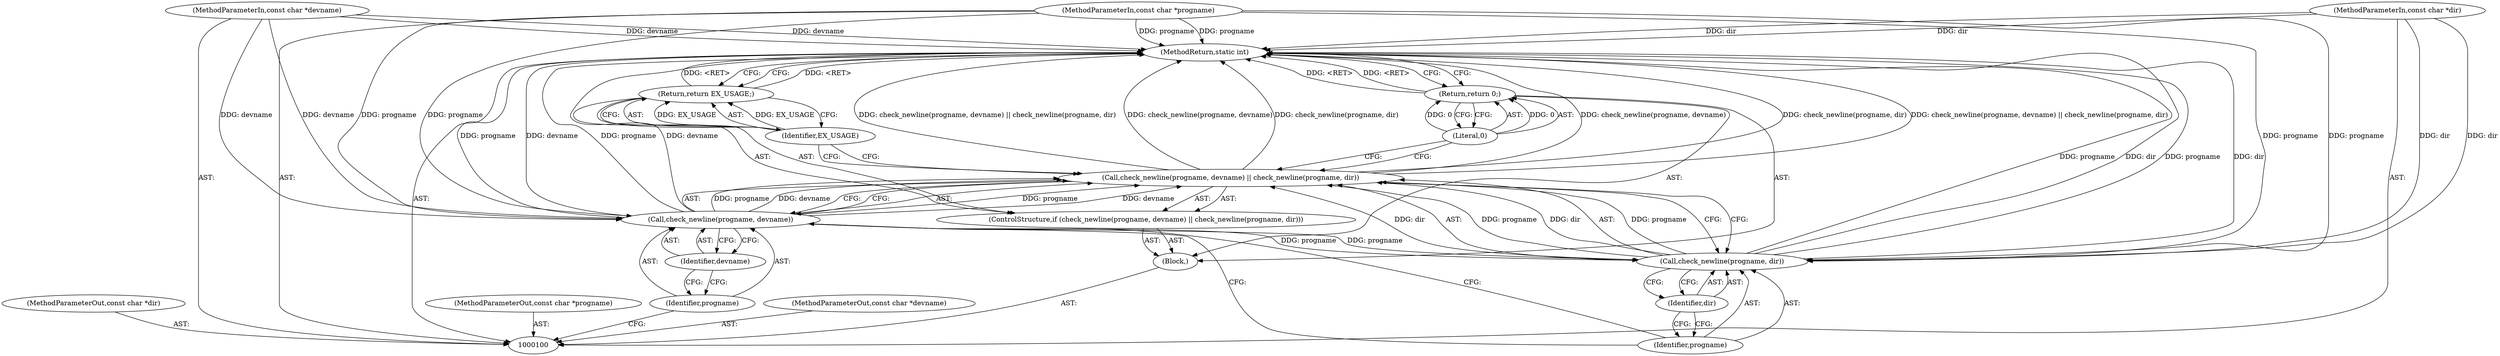 digraph "0_samba_1e7a32924b22d1f786b6f490ce8590656f578f91" {
"1000117" [label="(MethodReturn,static int)"];
"1000101" [label="(MethodParameterIn,const char *progname)"];
"1000134" [label="(MethodParameterOut,const char *progname)"];
"1000102" [label="(MethodParameterIn,const char *devname)"];
"1000135" [label="(MethodParameterOut,const char *devname)"];
"1000103" [label="(MethodParameterIn,const char *dir)"];
"1000136" [label="(MethodParameterOut,const char *dir)"];
"1000104" [label="(Block,)"];
"1000106" [label="(Call,check_newline(progname, devname) || check_newline(progname, dir))"];
"1000107" [label="(Call,check_newline(progname, devname))"];
"1000108" [label="(Identifier,progname)"];
"1000109" [label="(Identifier,devname)"];
"1000110" [label="(Call,check_newline(progname, dir))"];
"1000111" [label="(Identifier,progname)"];
"1000105" [label="(ControlStructure,if (check_newline(progname, devname) || check_newline(progname, dir)))"];
"1000112" [label="(Identifier,dir)"];
"1000113" [label="(Return,return EX_USAGE;)"];
"1000114" [label="(Identifier,EX_USAGE)"];
"1000116" [label="(Literal,0)"];
"1000115" [label="(Return,return 0;)"];
"1000117" -> "1000100"  [label="AST: "];
"1000117" -> "1000113"  [label="CFG: "];
"1000117" -> "1000115"  [label="CFG: "];
"1000107" -> "1000117"  [label="DDG: progname"];
"1000107" -> "1000117"  [label="DDG: devname"];
"1000106" -> "1000117"  [label="DDG: check_newline(progname, devname)"];
"1000106" -> "1000117"  [label="DDG: check_newline(progname, dir)"];
"1000106" -> "1000117"  [label="DDG: check_newline(progname, devname) || check_newline(progname, dir)"];
"1000103" -> "1000117"  [label="DDG: dir"];
"1000110" -> "1000117"  [label="DDG: progname"];
"1000110" -> "1000117"  [label="DDG: dir"];
"1000102" -> "1000117"  [label="DDG: devname"];
"1000101" -> "1000117"  [label="DDG: progname"];
"1000115" -> "1000117"  [label="DDG: <RET>"];
"1000113" -> "1000117"  [label="DDG: <RET>"];
"1000101" -> "1000100"  [label="AST: "];
"1000101" -> "1000117"  [label="DDG: progname"];
"1000101" -> "1000107"  [label="DDG: progname"];
"1000101" -> "1000110"  [label="DDG: progname"];
"1000134" -> "1000100"  [label="AST: "];
"1000102" -> "1000100"  [label="AST: "];
"1000102" -> "1000117"  [label="DDG: devname"];
"1000102" -> "1000107"  [label="DDG: devname"];
"1000135" -> "1000100"  [label="AST: "];
"1000103" -> "1000100"  [label="AST: "];
"1000103" -> "1000117"  [label="DDG: dir"];
"1000103" -> "1000110"  [label="DDG: dir"];
"1000136" -> "1000100"  [label="AST: "];
"1000104" -> "1000100"  [label="AST: "];
"1000105" -> "1000104"  [label="AST: "];
"1000115" -> "1000104"  [label="AST: "];
"1000106" -> "1000105"  [label="AST: "];
"1000106" -> "1000107"  [label="CFG: "];
"1000106" -> "1000110"  [label="CFG: "];
"1000107" -> "1000106"  [label="AST: "];
"1000110" -> "1000106"  [label="AST: "];
"1000114" -> "1000106"  [label="CFG: "];
"1000116" -> "1000106"  [label="CFG: "];
"1000106" -> "1000117"  [label="DDG: check_newline(progname, devname)"];
"1000106" -> "1000117"  [label="DDG: check_newline(progname, dir)"];
"1000106" -> "1000117"  [label="DDG: check_newline(progname, devname) || check_newline(progname, dir)"];
"1000107" -> "1000106"  [label="DDG: progname"];
"1000107" -> "1000106"  [label="DDG: devname"];
"1000110" -> "1000106"  [label="DDG: progname"];
"1000110" -> "1000106"  [label="DDG: dir"];
"1000107" -> "1000106"  [label="AST: "];
"1000107" -> "1000109"  [label="CFG: "];
"1000108" -> "1000107"  [label="AST: "];
"1000109" -> "1000107"  [label="AST: "];
"1000111" -> "1000107"  [label="CFG: "];
"1000106" -> "1000107"  [label="CFG: "];
"1000107" -> "1000117"  [label="DDG: progname"];
"1000107" -> "1000117"  [label="DDG: devname"];
"1000107" -> "1000106"  [label="DDG: progname"];
"1000107" -> "1000106"  [label="DDG: devname"];
"1000101" -> "1000107"  [label="DDG: progname"];
"1000102" -> "1000107"  [label="DDG: devname"];
"1000107" -> "1000110"  [label="DDG: progname"];
"1000108" -> "1000107"  [label="AST: "];
"1000108" -> "1000100"  [label="CFG: "];
"1000109" -> "1000108"  [label="CFG: "];
"1000109" -> "1000107"  [label="AST: "];
"1000109" -> "1000108"  [label="CFG: "];
"1000107" -> "1000109"  [label="CFG: "];
"1000110" -> "1000106"  [label="AST: "];
"1000110" -> "1000112"  [label="CFG: "];
"1000111" -> "1000110"  [label="AST: "];
"1000112" -> "1000110"  [label="AST: "];
"1000106" -> "1000110"  [label="CFG: "];
"1000110" -> "1000117"  [label="DDG: progname"];
"1000110" -> "1000117"  [label="DDG: dir"];
"1000110" -> "1000106"  [label="DDG: progname"];
"1000110" -> "1000106"  [label="DDG: dir"];
"1000107" -> "1000110"  [label="DDG: progname"];
"1000101" -> "1000110"  [label="DDG: progname"];
"1000103" -> "1000110"  [label="DDG: dir"];
"1000111" -> "1000110"  [label="AST: "];
"1000111" -> "1000107"  [label="CFG: "];
"1000112" -> "1000111"  [label="CFG: "];
"1000105" -> "1000104"  [label="AST: "];
"1000106" -> "1000105"  [label="AST: "];
"1000113" -> "1000105"  [label="AST: "];
"1000112" -> "1000110"  [label="AST: "];
"1000112" -> "1000111"  [label="CFG: "];
"1000110" -> "1000112"  [label="CFG: "];
"1000113" -> "1000105"  [label="AST: "];
"1000113" -> "1000114"  [label="CFG: "];
"1000114" -> "1000113"  [label="AST: "];
"1000117" -> "1000113"  [label="CFG: "];
"1000113" -> "1000117"  [label="DDG: <RET>"];
"1000114" -> "1000113"  [label="DDG: EX_USAGE"];
"1000114" -> "1000113"  [label="AST: "];
"1000114" -> "1000106"  [label="CFG: "];
"1000113" -> "1000114"  [label="CFG: "];
"1000114" -> "1000113"  [label="DDG: EX_USAGE"];
"1000116" -> "1000115"  [label="AST: "];
"1000116" -> "1000106"  [label="CFG: "];
"1000115" -> "1000116"  [label="CFG: "];
"1000116" -> "1000115"  [label="DDG: 0"];
"1000115" -> "1000104"  [label="AST: "];
"1000115" -> "1000116"  [label="CFG: "];
"1000116" -> "1000115"  [label="AST: "];
"1000117" -> "1000115"  [label="CFG: "];
"1000115" -> "1000117"  [label="DDG: <RET>"];
"1000116" -> "1000115"  [label="DDG: 0"];
}
